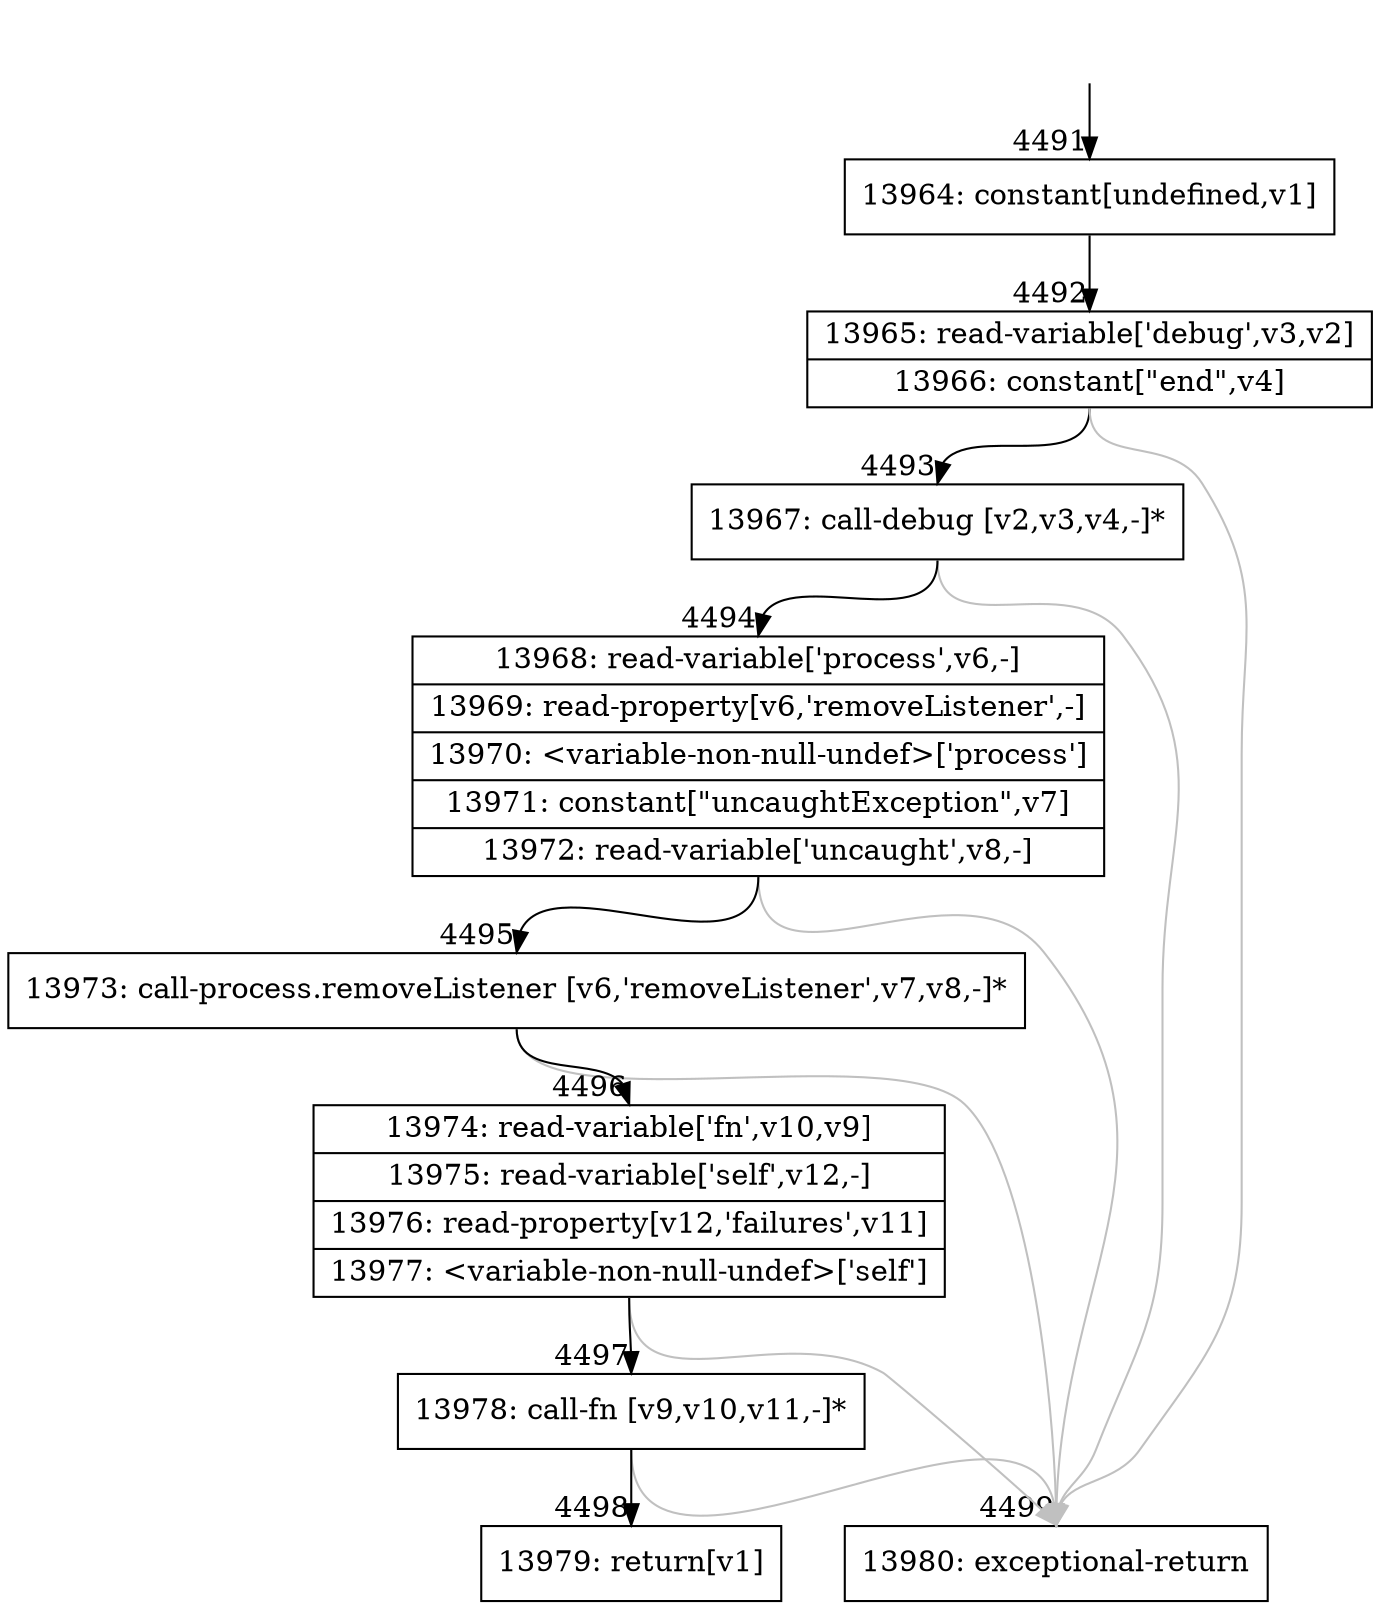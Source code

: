 digraph {
rankdir="TD"
BB_entry404[shape=none,label=""];
BB_entry404 -> BB4491 [tailport=s, headport=n, headlabel="    4491"]
BB4491 [shape=record label="{13964: constant[undefined,v1]}" ] 
BB4491 -> BB4492 [tailport=s, headport=n, headlabel="      4492"]
BB4492 [shape=record label="{13965: read-variable['debug',v3,v2]|13966: constant[\"end\",v4]}" ] 
BB4492 -> BB4493 [tailport=s, headport=n, headlabel="      4493"]
BB4492 -> BB4499 [tailport=s, headport=n, color=gray, headlabel="      4499"]
BB4493 [shape=record label="{13967: call-debug [v2,v3,v4,-]*}" ] 
BB4493 -> BB4494 [tailport=s, headport=n, headlabel="      4494"]
BB4493 -> BB4499 [tailport=s, headport=n, color=gray]
BB4494 [shape=record label="{13968: read-variable['process',v6,-]|13969: read-property[v6,'removeListener',-]|13970: \<variable-non-null-undef\>['process']|13971: constant[\"uncaughtException\",v7]|13972: read-variable['uncaught',v8,-]}" ] 
BB4494 -> BB4495 [tailport=s, headport=n, headlabel="      4495"]
BB4494 -> BB4499 [tailport=s, headport=n, color=gray]
BB4495 [shape=record label="{13973: call-process.removeListener [v6,'removeListener',v7,v8,-]*}" ] 
BB4495 -> BB4496 [tailport=s, headport=n, headlabel="      4496"]
BB4495 -> BB4499 [tailport=s, headport=n, color=gray]
BB4496 [shape=record label="{13974: read-variable['fn',v10,v9]|13975: read-variable['self',v12,-]|13976: read-property[v12,'failures',v11]|13977: \<variable-non-null-undef\>['self']}" ] 
BB4496 -> BB4497 [tailport=s, headport=n, headlabel="      4497"]
BB4496 -> BB4499 [tailport=s, headport=n, color=gray]
BB4497 [shape=record label="{13978: call-fn [v9,v10,v11,-]*}" ] 
BB4497 -> BB4498 [tailport=s, headport=n, headlabel="      4498"]
BB4497 -> BB4499 [tailport=s, headport=n, color=gray]
BB4498 [shape=record label="{13979: return[v1]}" ] 
BB4499 [shape=record label="{13980: exceptional-return}" ] 
//#$~ 5213
}
